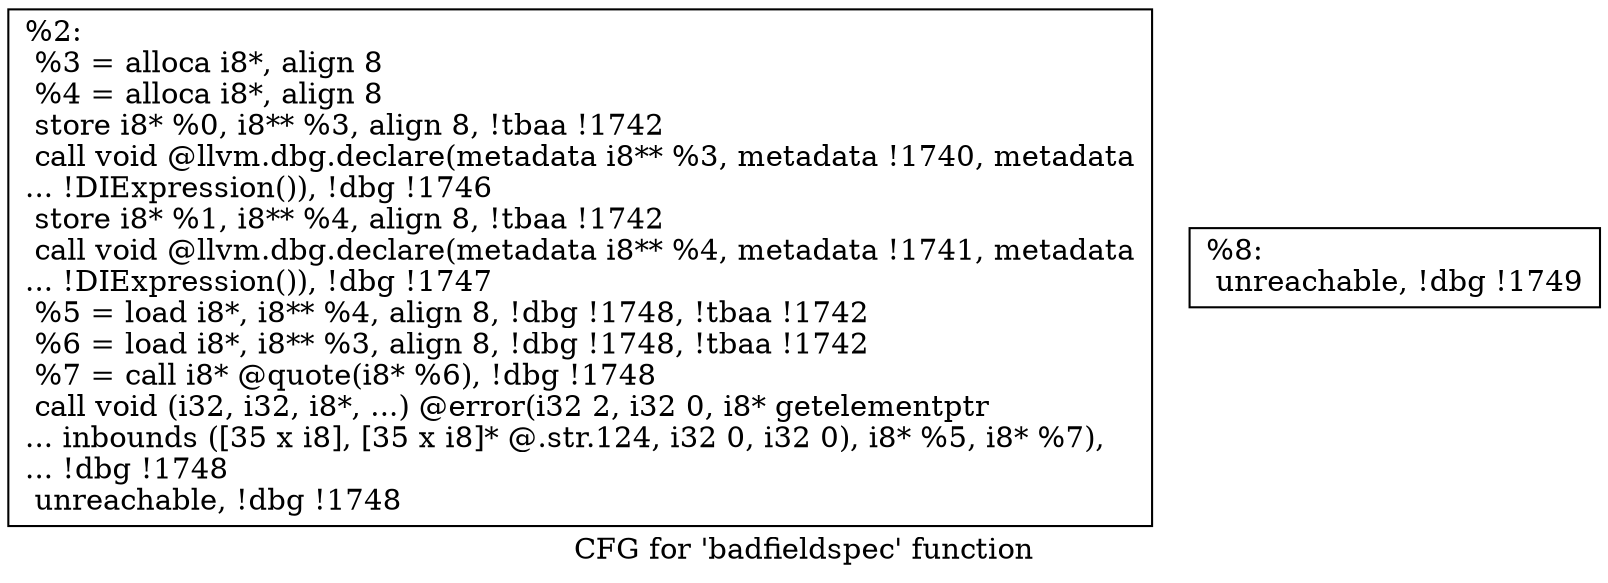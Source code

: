 digraph "CFG for 'badfieldspec' function" {
	label="CFG for 'badfieldspec' function";

	Node0x1e6d640 [shape=record,label="{%2:\l  %3 = alloca i8*, align 8\l  %4 = alloca i8*, align 8\l  store i8* %0, i8** %3, align 8, !tbaa !1742\l  call void @llvm.dbg.declare(metadata i8** %3, metadata !1740, metadata\l... !DIExpression()), !dbg !1746\l  store i8* %1, i8** %4, align 8, !tbaa !1742\l  call void @llvm.dbg.declare(metadata i8** %4, metadata !1741, metadata\l... !DIExpression()), !dbg !1747\l  %5 = load i8*, i8** %4, align 8, !dbg !1748, !tbaa !1742\l  %6 = load i8*, i8** %3, align 8, !dbg !1748, !tbaa !1742\l  %7 = call i8* @quote(i8* %6), !dbg !1748\l  call void (i32, i32, i8*, ...) @error(i32 2, i32 0, i8* getelementptr\l... inbounds ([35 x i8], [35 x i8]* @.str.124, i32 0, i32 0), i8* %5, i8* %7),\l... !dbg !1748\l  unreachable, !dbg !1748\l}"];
	Node0x1e6d6f0 [shape=record,label="{%8:                                                  \l  unreachable, !dbg !1749\l}"];
}
